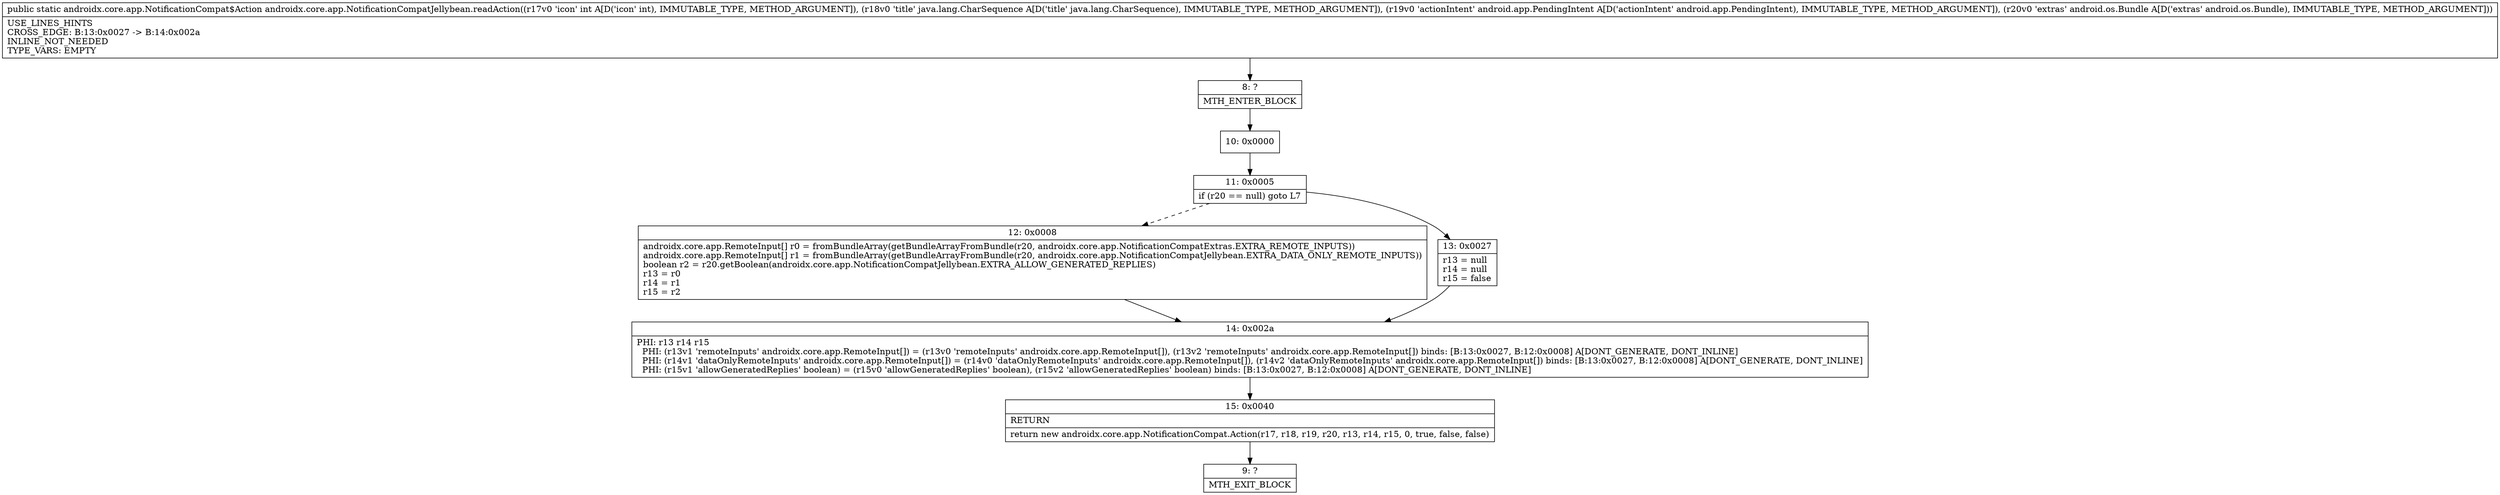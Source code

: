 digraph "CFG forandroidx.core.app.NotificationCompatJellybean.readAction(ILjava\/lang\/CharSequence;Landroid\/app\/PendingIntent;Landroid\/os\/Bundle;)Landroidx\/core\/app\/NotificationCompat$Action;" {
Node_8 [shape=record,label="{8\:\ ?|MTH_ENTER_BLOCK\l}"];
Node_10 [shape=record,label="{10\:\ 0x0000}"];
Node_11 [shape=record,label="{11\:\ 0x0005|if (r20 == null) goto L7\l}"];
Node_12 [shape=record,label="{12\:\ 0x0008|androidx.core.app.RemoteInput[] r0 = fromBundleArray(getBundleArrayFromBundle(r20, androidx.core.app.NotificationCompatExtras.EXTRA_REMOTE_INPUTS))\landroidx.core.app.RemoteInput[] r1 = fromBundleArray(getBundleArrayFromBundle(r20, androidx.core.app.NotificationCompatJellybean.EXTRA_DATA_ONLY_REMOTE_INPUTS))\lboolean r2 = r20.getBoolean(androidx.core.app.NotificationCompatJellybean.EXTRA_ALLOW_GENERATED_REPLIES)\lr13 = r0\lr14 = r1\lr15 = r2\l}"];
Node_14 [shape=record,label="{14\:\ 0x002a|PHI: r13 r14 r15 \l  PHI: (r13v1 'remoteInputs' androidx.core.app.RemoteInput[]) = (r13v0 'remoteInputs' androidx.core.app.RemoteInput[]), (r13v2 'remoteInputs' androidx.core.app.RemoteInput[]) binds: [B:13:0x0027, B:12:0x0008] A[DONT_GENERATE, DONT_INLINE]\l  PHI: (r14v1 'dataOnlyRemoteInputs' androidx.core.app.RemoteInput[]) = (r14v0 'dataOnlyRemoteInputs' androidx.core.app.RemoteInput[]), (r14v2 'dataOnlyRemoteInputs' androidx.core.app.RemoteInput[]) binds: [B:13:0x0027, B:12:0x0008] A[DONT_GENERATE, DONT_INLINE]\l  PHI: (r15v1 'allowGeneratedReplies' boolean) = (r15v0 'allowGeneratedReplies' boolean), (r15v2 'allowGeneratedReplies' boolean) binds: [B:13:0x0027, B:12:0x0008] A[DONT_GENERATE, DONT_INLINE]\l}"];
Node_15 [shape=record,label="{15\:\ 0x0040|RETURN\l|return new androidx.core.app.NotificationCompat.Action(r17, r18, r19, r20, r13, r14, r15, 0, true, false, false)\l}"];
Node_9 [shape=record,label="{9\:\ ?|MTH_EXIT_BLOCK\l}"];
Node_13 [shape=record,label="{13\:\ 0x0027|r13 = null\lr14 = null\lr15 = false\l}"];
MethodNode[shape=record,label="{public static androidx.core.app.NotificationCompat$Action androidx.core.app.NotificationCompatJellybean.readAction((r17v0 'icon' int A[D('icon' int), IMMUTABLE_TYPE, METHOD_ARGUMENT]), (r18v0 'title' java.lang.CharSequence A[D('title' java.lang.CharSequence), IMMUTABLE_TYPE, METHOD_ARGUMENT]), (r19v0 'actionIntent' android.app.PendingIntent A[D('actionIntent' android.app.PendingIntent), IMMUTABLE_TYPE, METHOD_ARGUMENT]), (r20v0 'extras' android.os.Bundle A[D('extras' android.os.Bundle), IMMUTABLE_TYPE, METHOD_ARGUMENT]))  | USE_LINES_HINTS\lCROSS_EDGE: B:13:0x0027 \-\> B:14:0x002a\lINLINE_NOT_NEEDED\lTYPE_VARS: EMPTY\l}"];
MethodNode -> Node_8;Node_8 -> Node_10;
Node_10 -> Node_11;
Node_11 -> Node_12[style=dashed];
Node_11 -> Node_13;
Node_12 -> Node_14;
Node_14 -> Node_15;
Node_15 -> Node_9;
Node_13 -> Node_14;
}

